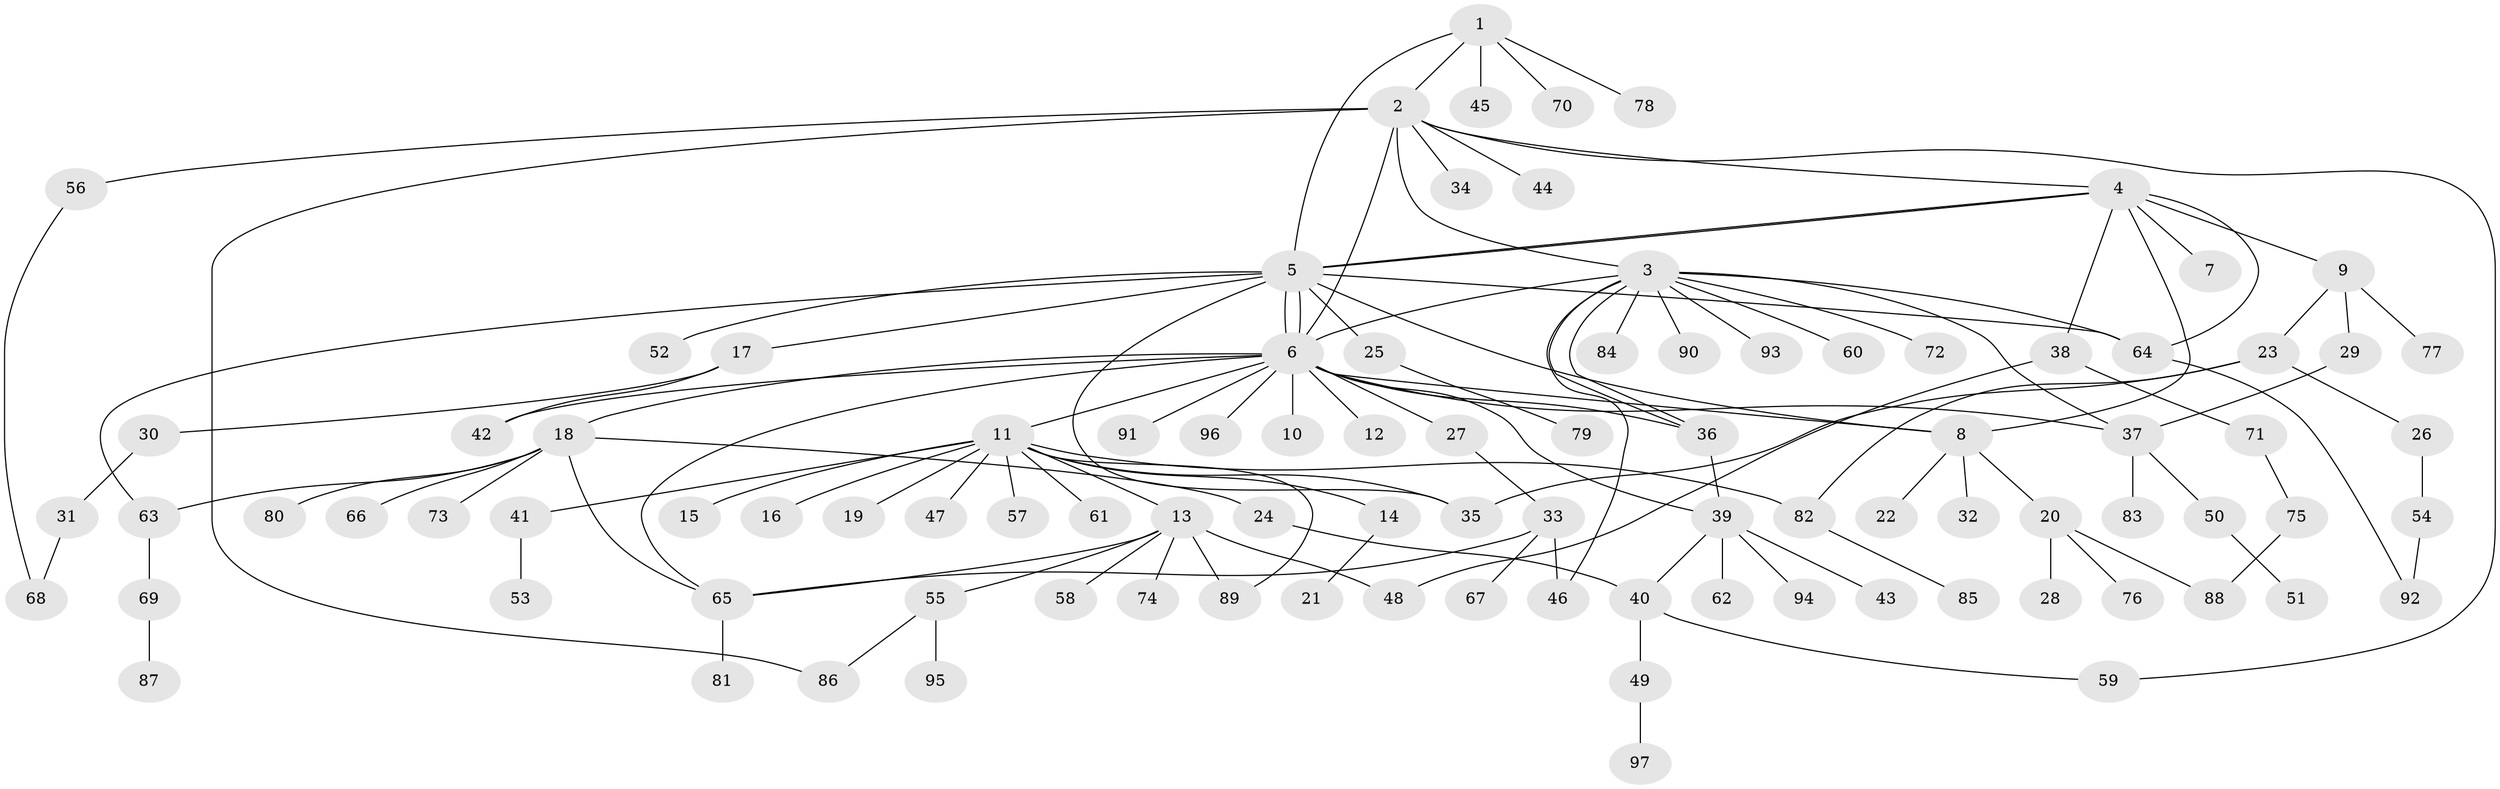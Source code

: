 // coarse degree distribution, {4: 0.1267605633802817, 8: 0.028169014084507043, 11: 0.028169014084507043, 10: 0.014084507042253521, 20: 0.014084507042253521, 1: 0.5352112676056338, 12: 0.014084507042253521, 6: 0.014084507042253521, 3: 0.056338028169014086, 2: 0.16901408450704225}
// Generated by graph-tools (version 1.1) at 2025/51/02/27/25 19:51:58]
// undirected, 97 vertices, 127 edges
graph export_dot {
graph [start="1"]
  node [color=gray90,style=filled];
  1;
  2;
  3;
  4;
  5;
  6;
  7;
  8;
  9;
  10;
  11;
  12;
  13;
  14;
  15;
  16;
  17;
  18;
  19;
  20;
  21;
  22;
  23;
  24;
  25;
  26;
  27;
  28;
  29;
  30;
  31;
  32;
  33;
  34;
  35;
  36;
  37;
  38;
  39;
  40;
  41;
  42;
  43;
  44;
  45;
  46;
  47;
  48;
  49;
  50;
  51;
  52;
  53;
  54;
  55;
  56;
  57;
  58;
  59;
  60;
  61;
  62;
  63;
  64;
  65;
  66;
  67;
  68;
  69;
  70;
  71;
  72;
  73;
  74;
  75;
  76;
  77;
  78;
  79;
  80;
  81;
  82;
  83;
  84;
  85;
  86;
  87;
  88;
  89;
  90;
  91;
  92;
  93;
  94;
  95;
  96;
  97;
  1 -- 2;
  1 -- 5;
  1 -- 45;
  1 -- 70;
  1 -- 78;
  2 -- 3;
  2 -- 4;
  2 -- 6;
  2 -- 34;
  2 -- 44;
  2 -- 56;
  2 -- 59;
  2 -- 86;
  3 -- 6;
  3 -- 36;
  3 -- 36;
  3 -- 37;
  3 -- 46;
  3 -- 60;
  3 -- 64;
  3 -- 72;
  3 -- 84;
  3 -- 90;
  3 -- 93;
  4 -- 5;
  4 -- 5;
  4 -- 7;
  4 -- 8;
  4 -- 9;
  4 -- 38;
  4 -- 64;
  5 -- 6;
  5 -- 6;
  5 -- 8;
  5 -- 17;
  5 -- 25;
  5 -- 35;
  5 -- 52;
  5 -- 63;
  5 -- 64;
  6 -- 8;
  6 -- 10;
  6 -- 11;
  6 -- 12;
  6 -- 18;
  6 -- 27;
  6 -- 36;
  6 -- 37;
  6 -- 39;
  6 -- 42;
  6 -- 65;
  6 -- 91;
  6 -- 96;
  8 -- 20;
  8 -- 22;
  8 -- 32;
  9 -- 23;
  9 -- 29;
  9 -- 77;
  11 -- 13;
  11 -- 14;
  11 -- 15;
  11 -- 16;
  11 -- 19;
  11 -- 35;
  11 -- 41;
  11 -- 47;
  11 -- 57;
  11 -- 61;
  11 -- 82;
  11 -- 89;
  13 -- 48;
  13 -- 55;
  13 -- 58;
  13 -- 65;
  13 -- 74;
  13 -- 89;
  14 -- 21;
  17 -- 30;
  17 -- 42;
  18 -- 24;
  18 -- 63;
  18 -- 65;
  18 -- 66;
  18 -- 73;
  18 -- 80;
  20 -- 28;
  20 -- 76;
  20 -- 88;
  23 -- 26;
  23 -- 35;
  23 -- 82;
  24 -- 40;
  25 -- 79;
  26 -- 54;
  27 -- 33;
  29 -- 37;
  30 -- 31;
  31 -- 68;
  33 -- 46;
  33 -- 65;
  33 -- 67;
  36 -- 39;
  37 -- 50;
  37 -- 83;
  38 -- 48;
  38 -- 71;
  39 -- 40;
  39 -- 43;
  39 -- 62;
  39 -- 94;
  40 -- 49;
  40 -- 59;
  41 -- 53;
  49 -- 97;
  50 -- 51;
  54 -- 92;
  55 -- 86;
  55 -- 95;
  56 -- 68;
  63 -- 69;
  64 -- 92;
  65 -- 81;
  69 -- 87;
  71 -- 75;
  75 -- 88;
  82 -- 85;
}
